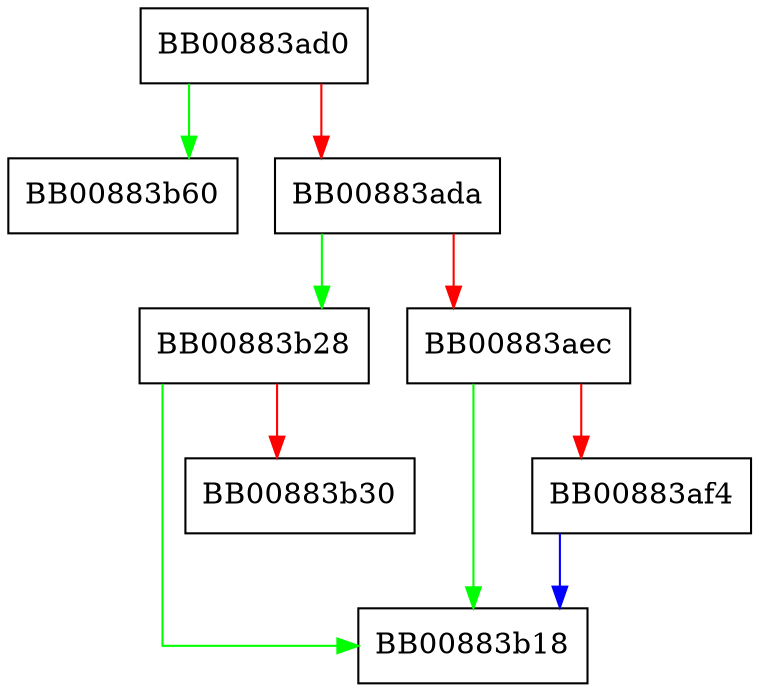 digraph _IO_seekmark {
  node [shape="box"];
  graph [splines=ortho];
  BB00883ad0 -> BB00883b60 [color="green"];
  BB00883ad0 -> BB00883ada [color="red"];
  BB00883ada -> BB00883b28 [color="green"];
  BB00883ada -> BB00883aec [color="red"];
  BB00883aec -> BB00883b18 [color="green"];
  BB00883aec -> BB00883af4 [color="red"];
  BB00883af4 -> BB00883b18 [color="blue"];
  BB00883b28 -> BB00883b18 [color="green"];
  BB00883b28 -> BB00883b30 [color="red"];
}